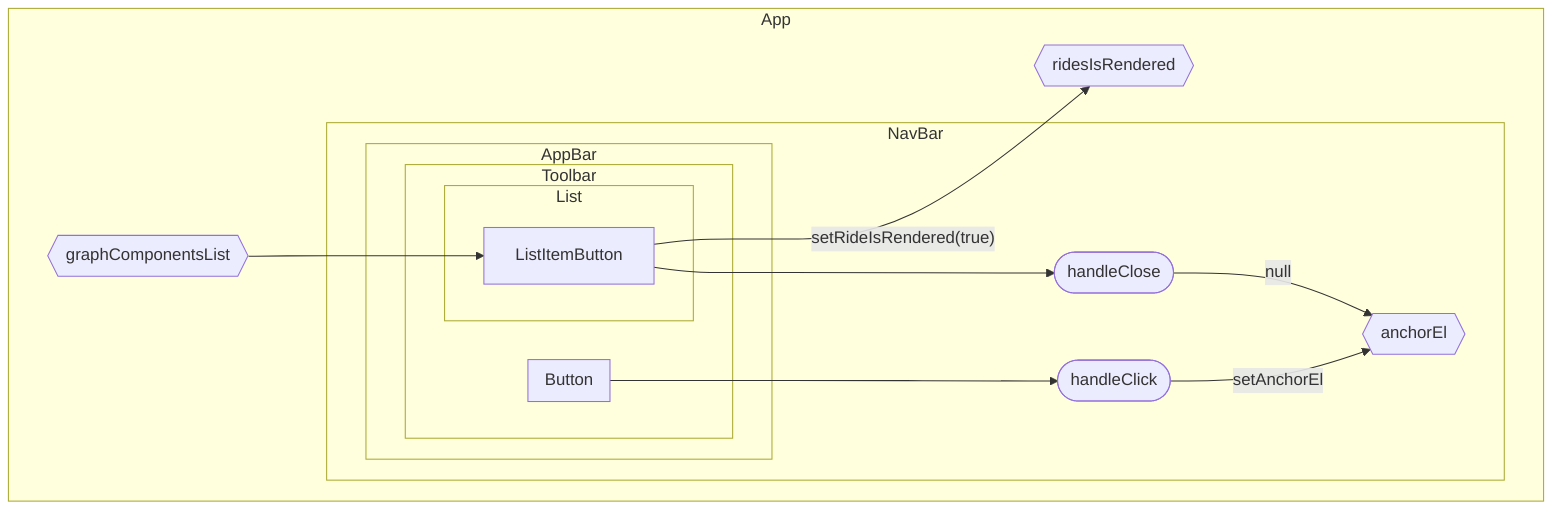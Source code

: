 flowchart TB
    subgraph App
    graphComponentsList{{graphComponentsList}}
    ridesIsRendered{{ridesIsRendered}}
    graphComponentsList --> ListItemButton

    ListItemButton -- "setRideIsRendered(true)" --> ridesIsRendered
        subgraph NavBar
        handleClose([handleClose])
        handleClick([handleClick])
        anchorEl{{anchorEl}}

        ListItemButton --> handleClose
        handleClose -- null --> anchorEl

        Button --> handleClick
        handleClick -- setAnchorEl --> anchorEl

        
         
        subgraph AppBar
            subgraph Toolbar
                subgraph Button
                end
                subgraph List
                    ListItemButton
                end
            end
        end
    end
    end